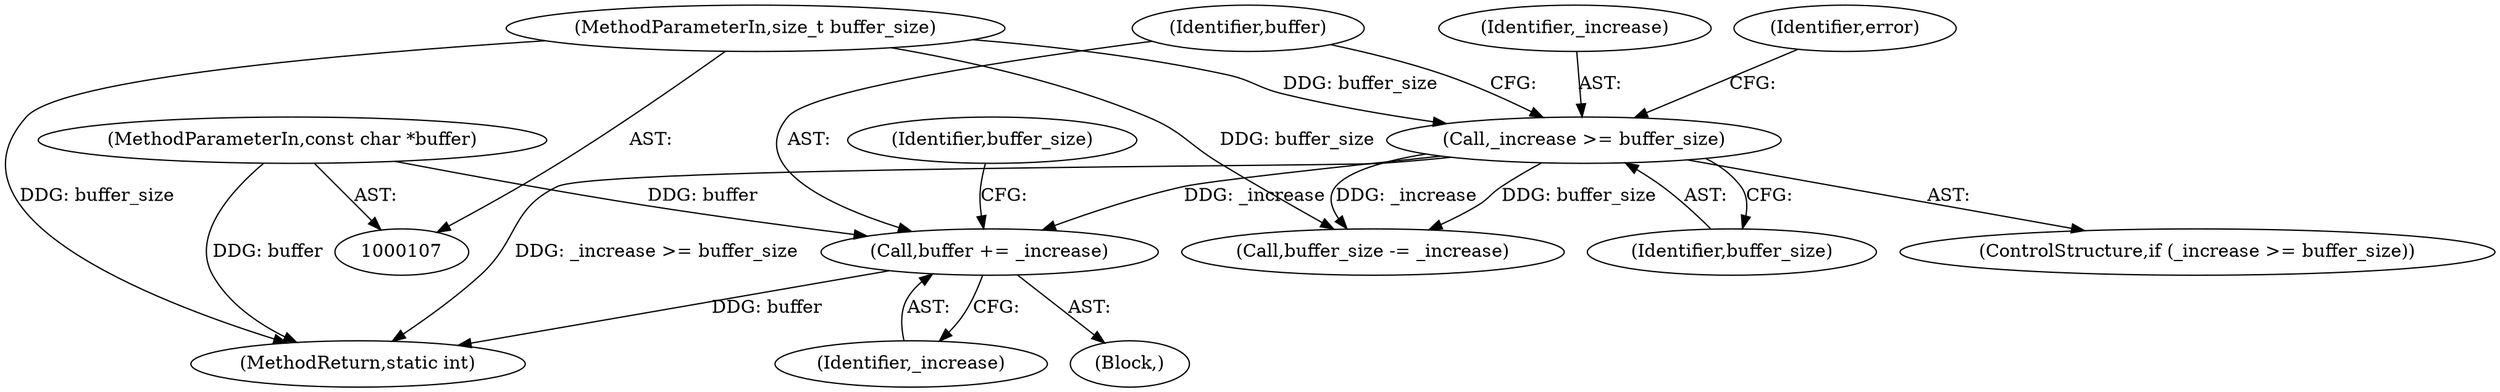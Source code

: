 digraph "0_libgit2_58a6fe94cb851f71214dbefac3f9bffee437d6fe@pointer" {
"1000140" [label="(Call,buffer += _increase)"];
"1000131" [label="(Call,_increase >= buffer_size)"];
"1000110" [label="(MethodParameterIn,size_t buffer_size)"];
"1000109" [label="(MethodParameterIn,const char *buffer)"];
"1000144" [label="(Identifier,buffer_size)"];
"1000109" [label="(MethodParameterIn,const char *buffer)"];
"1000142" [label="(Identifier,_increase)"];
"1000141" [label="(Identifier,buffer)"];
"1000130" [label="(ControlStructure,if (_increase >= buffer_size))"];
"1000110" [label="(MethodParameterIn,size_t buffer_size)"];
"1000131" [label="(Call,_increase >= buffer_size)"];
"1000111" [label="(Block,)"];
"1000132" [label="(Identifier,_increase)"];
"1000136" [label="(Identifier,error)"];
"1000146" [label="(MethodReturn,static int)"];
"1000140" [label="(Call,buffer += _increase)"];
"1000143" [label="(Call,buffer_size -= _increase)"];
"1000133" [label="(Identifier,buffer_size)"];
"1000140" -> "1000111"  [label="AST: "];
"1000140" -> "1000142"  [label="CFG: "];
"1000141" -> "1000140"  [label="AST: "];
"1000142" -> "1000140"  [label="AST: "];
"1000144" -> "1000140"  [label="CFG: "];
"1000140" -> "1000146"  [label="DDG: buffer"];
"1000131" -> "1000140"  [label="DDG: _increase"];
"1000109" -> "1000140"  [label="DDG: buffer"];
"1000131" -> "1000130"  [label="AST: "];
"1000131" -> "1000133"  [label="CFG: "];
"1000132" -> "1000131"  [label="AST: "];
"1000133" -> "1000131"  [label="AST: "];
"1000136" -> "1000131"  [label="CFG: "];
"1000141" -> "1000131"  [label="CFG: "];
"1000131" -> "1000146"  [label="DDG: _increase >= buffer_size"];
"1000110" -> "1000131"  [label="DDG: buffer_size"];
"1000131" -> "1000143"  [label="DDG: _increase"];
"1000131" -> "1000143"  [label="DDG: buffer_size"];
"1000110" -> "1000107"  [label="AST: "];
"1000110" -> "1000146"  [label="DDG: buffer_size"];
"1000110" -> "1000143"  [label="DDG: buffer_size"];
"1000109" -> "1000107"  [label="AST: "];
"1000109" -> "1000146"  [label="DDG: buffer"];
}
